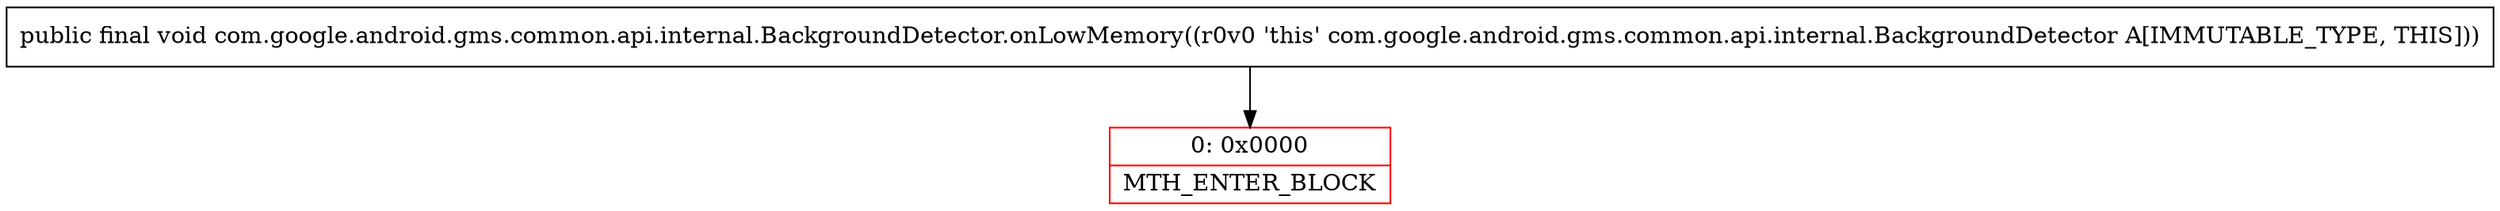 digraph "CFG forcom.google.android.gms.common.api.internal.BackgroundDetector.onLowMemory()V" {
subgraph cluster_Region_1741880638 {
label = "R(0)";
node [shape=record,color=blue];
}
Node_0 [shape=record,color=red,label="{0\:\ 0x0000|MTH_ENTER_BLOCK\l}"];
MethodNode[shape=record,label="{public final void com.google.android.gms.common.api.internal.BackgroundDetector.onLowMemory((r0v0 'this' com.google.android.gms.common.api.internal.BackgroundDetector A[IMMUTABLE_TYPE, THIS])) }"];
MethodNode -> Node_0;
}

